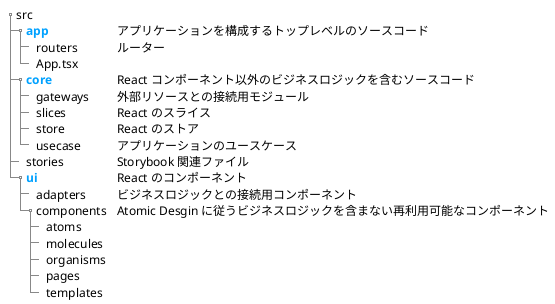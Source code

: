 @startsalt directory
' title  React サンプルプロジェクト ディレクトリ構成
{
  {T
    + src
    ++ <color:#00A1FF>**app** | アプリケーションを構成するトップレベルのソースコード
    +++ routers | ルーター
    +++ App.tsx
    ++ <color:#00A1FF>**core** | React コンポーネント以外のビジネスロジックを含むソースコード
    +++ gateways | 外部リソースとの接続用モジュール
    +++ slices | React のスライス
    +++ store | React のストア
    +++ usecase | アプリケーションのユースケース
    ++ stories | Storybook 関連ファイル
    ++ <color:#00A1FF>**ui** | React のコンポーネント
    +++ adapters | ビジネスロジックとの接続用コンポーネント
    +++ components | Atomic Desgin に従うビジネスロジックを含まない再利用可能なコンポーネント
    ++++ atoms
    ++++ molecules
    ++++ organisms
    ++++ pages
    ++++ templates
  }
}
@endsalt

@startuml dependencies
' title  React サンプルプロジェクト 依存関係図
skinparam shadowing false
scale 0.8
' scale 400 width

skinparam packageStyle Rectangle

rectangle index
rectangle App
rectangle routers
rectangle adapters

package components {
  rectangle pages
  rectangle organisms
  rectangle molecules
  rectangle atoms
  rectangle templates
}

package core {
  rectangle gateways
  rectangle slices
  rectangle store
  rectangle usecases
}

note top of components
  UI 部品
end note

index --> App
App -> routers
routers --> adapters
pages -> templates
organisms -> molecules
molecules -> atoms
templates -> organisms

store -> slices
slices -> usecases
usecases -> gateways

adapters -> components
adapters --> core

note bottom of core
  ビジネスロジック
end note

@enduml
